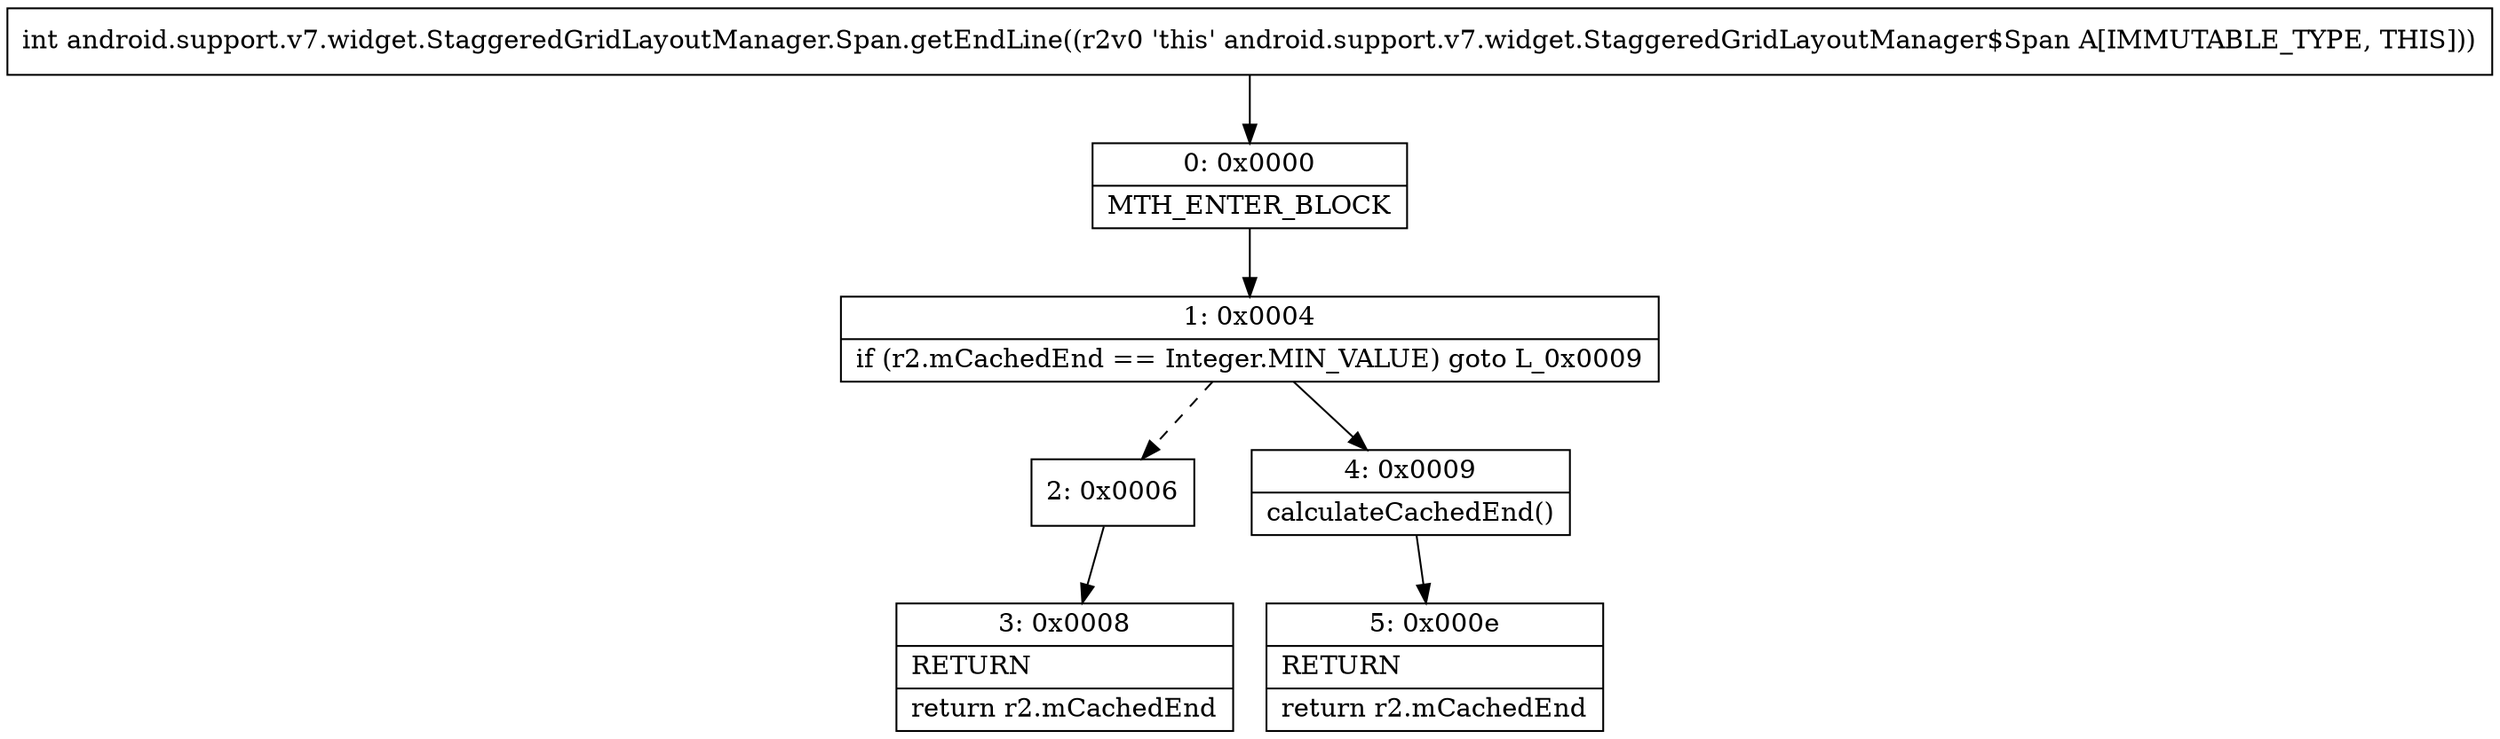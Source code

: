 digraph "CFG forandroid.support.v7.widget.StaggeredGridLayoutManager.Span.getEndLine()I" {
Node_0 [shape=record,label="{0\:\ 0x0000|MTH_ENTER_BLOCK\l}"];
Node_1 [shape=record,label="{1\:\ 0x0004|if (r2.mCachedEnd == Integer.MIN_VALUE) goto L_0x0009\l}"];
Node_2 [shape=record,label="{2\:\ 0x0006}"];
Node_3 [shape=record,label="{3\:\ 0x0008|RETURN\l|return r2.mCachedEnd\l}"];
Node_4 [shape=record,label="{4\:\ 0x0009|calculateCachedEnd()\l}"];
Node_5 [shape=record,label="{5\:\ 0x000e|RETURN\l|return r2.mCachedEnd\l}"];
MethodNode[shape=record,label="{int android.support.v7.widget.StaggeredGridLayoutManager.Span.getEndLine((r2v0 'this' android.support.v7.widget.StaggeredGridLayoutManager$Span A[IMMUTABLE_TYPE, THIS])) }"];
MethodNode -> Node_0;
Node_0 -> Node_1;
Node_1 -> Node_2[style=dashed];
Node_1 -> Node_4;
Node_2 -> Node_3;
Node_4 -> Node_5;
}

